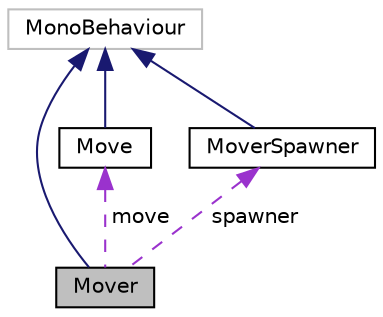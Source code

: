 digraph "Mover"
{
  edge [fontname="Helvetica",fontsize="10",labelfontname="Helvetica",labelfontsize="10"];
  node [fontname="Helvetica",fontsize="10",shape=record];
  Node1 [label="Mover",height=0.2,width=0.4,color="black", fillcolor="grey75", style="filled", fontcolor="black"];
  Node2 -> Node1 [dir="back",color="midnightblue",fontsize="10",style="solid",fontname="Helvetica"];
  Node2 [label="MonoBehaviour",height=0.2,width=0.4,color="grey75", fillcolor="white", style="filled"];
  Node3 -> Node1 [dir="back",color="darkorchid3",fontsize="10",style="dashed",label=" move" ,fontname="Helvetica"];
  Node3 [label="Move",height=0.2,width=0.4,color="black", fillcolor="white", style="filled",URL="$class_move.html"];
  Node2 -> Node3 [dir="back",color="midnightblue",fontsize="10",style="solid",fontname="Helvetica"];
  Node4 -> Node1 [dir="back",color="darkorchid3",fontsize="10",style="dashed",label=" spawner" ,fontname="Helvetica"];
  Node4 [label="MoverSpawner",height=0.2,width=0.4,color="black", fillcolor="white", style="filled",URL="$class_mover_spawner.html"];
  Node2 -> Node4 [dir="back",color="midnightblue",fontsize="10",style="solid",fontname="Helvetica"];
}
